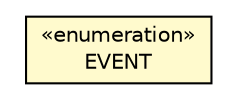 #!/usr/local/bin/dot
#
# Class diagram 
# Generated by UMLGraph version R5_6-24-gf6e263 (http://www.umlgraph.org/)
#

digraph G {
	edge [fontname="Helvetica",fontsize=10,labelfontname="Helvetica",labelfontsize=10];
	node [fontname="Helvetica",fontsize=10,shape=plaintext];
	nodesep=0.25;
	ranksep=0.5;
	// com.orientechnologies.orient.core.record.ORecordListener.EVENT
	c3036424 [label=<<table title="com.orientechnologies.orient.core.record.ORecordListener.EVENT" border="0" cellborder="1" cellspacing="0" cellpadding="2" port="p" bgcolor="lemonChiffon" href="./ORecordListener.EVENT.html">
		<tr><td><table border="0" cellspacing="0" cellpadding="1">
<tr><td align="center" balign="center"> &#171;enumeration&#187; </td></tr>
<tr><td align="center" balign="center"> EVENT </td></tr>
		</table></td></tr>
		</table>>, URL="./ORecordListener.EVENT.html", fontname="Helvetica", fontcolor="black", fontsize=10.0];
}

